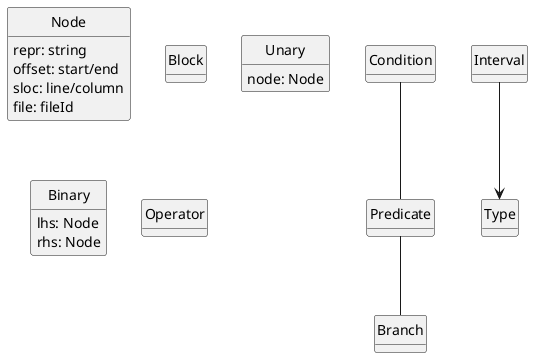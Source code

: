 @startuml
'left to right direction
'skinparam componentStyle uml2
'skinparam linetype polyline
'skinparam linetype ortho
hide circle
hide methods
'hide members

class Node {
    repr: string
    offset: start/end
    sloc: line/column
    file: fileId
}

class Block

class Branch

class Predicate
Predicate -- Branch

class Condition
Condition -- Predicate

class Type

class Interval
Interval --> Type

class Unary {
    node: Node
}

class Binary {
    lhs: Node
    rhs: Node
}

class Operator

@enduml
